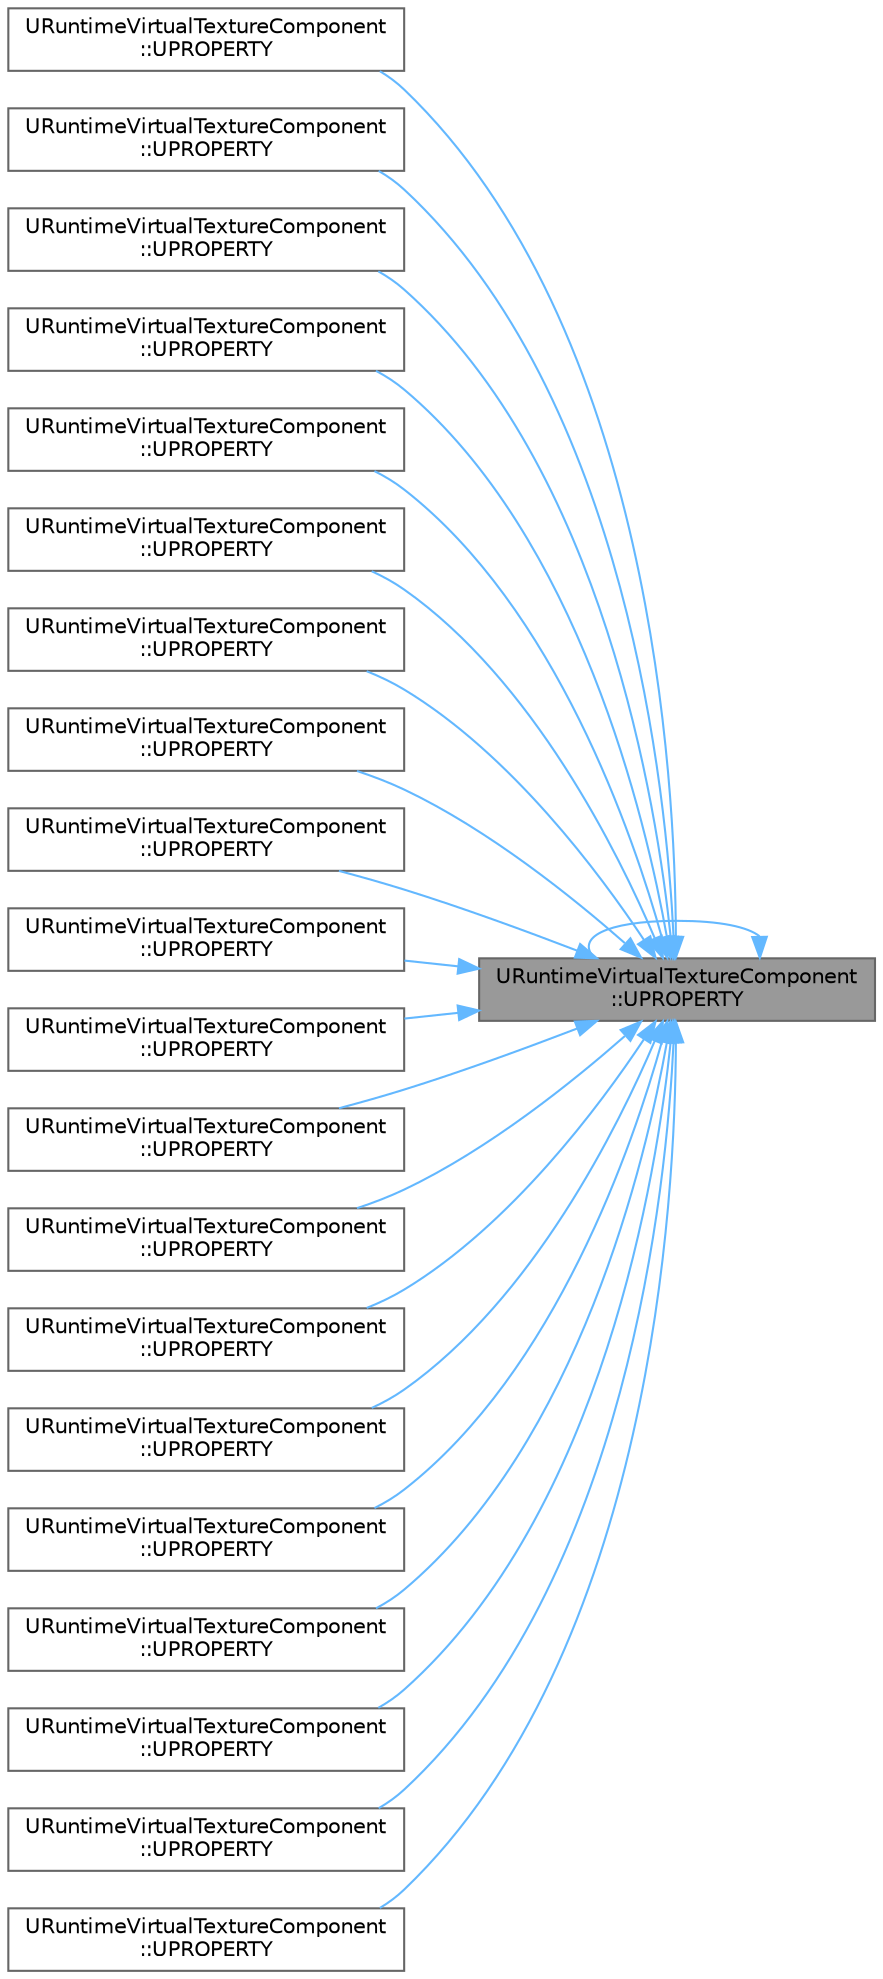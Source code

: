 digraph "URuntimeVirtualTextureComponent::UPROPERTY"
{
 // INTERACTIVE_SVG=YES
 // LATEX_PDF_SIZE
  bgcolor="transparent";
  edge [fontname=Helvetica,fontsize=10,labelfontname=Helvetica,labelfontsize=10];
  node [fontname=Helvetica,fontsize=10,shape=box,height=0.2,width=0.4];
  rankdir="RL";
  Node1 [id="Node000001",label="URuntimeVirtualTextureComponent\l::UPROPERTY",height=0.2,width=0.4,color="gray40", fillcolor="grey60", style="filled", fontcolor="black",tooltip="Actor to align rotation to."];
  Node1 -> Node2 [id="edge1_Node000001_Node000002",dir="back",color="steelblue1",style="solid",tooltip=" "];
  Node2 [id="Node000002",label="URuntimeVirtualTextureComponent\l::UPROPERTY",height=0.2,width=0.4,color="grey40", fillcolor="white", style="filled",URL="$d8/dd3/classURuntimeVirtualTextureComponent.html#a1ccd95be22ba6fedb9f111e356c6d637",tooltip="Placeholder for details customization button."];
  Node1 -> Node3 [id="edge2_Node000001_Node000003",dir="back",color="steelblue1",style="solid",tooltip=" "];
  Node3 [id="Node000003",label="URuntimeVirtualTextureComponent\l::UPROPERTY",height=0.2,width=0.4,color="grey40", fillcolor="white", style="filled",URL="$d8/dd3/classURuntimeVirtualTextureComponent.html#a0f105e9918bacbf5ca211091d7119930",tooltip="Enable the virtual texture only when Nanite is enabled."];
  Node1 -> Node4 [id="edge3_Node000001_Node000004",dir="back",color="steelblue1",style="solid",tooltip=" "];
  Node4 [id="Node000004",label="URuntimeVirtualTextureComponent\l::UPROPERTY",height=0.2,width=0.4,color="grey40", fillcolor="white", style="filled",URL="$d8/dd3/classURuntimeVirtualTextureComponent.html#a6afd5bb0b9acb574484a409394d3102a",tooltip="Hide primitives in the main pass."];
  Node1 -> Node5 [id="edge4_Node000001_Node000005",dir="back",color="steelblue1",style="solid",tooltip=" "];
  Node5 [id="Node000005",label="URuntimeVirtualTextureComponent\l::UPROPERTY",height=0.2,width=0.4,color="grey40", fillcolor="white", style="filled",URL="$d8/dd3/classURuntimeVirtualTextureComponent.html#ada0f8343c9c2a24b6efce3e26068a730",tooltip="Placeholder for details customization button."];
  Node1 -> Node6 [id="edge5_Node000001_Node000006",dir="back",color="steelblue1",style="solid",tooltip=" "];
  Node6 [id="Node000006",label="URuntimeVirtualTextureComponent\l::UPROPERTY",height=0.2,width=0.4,color="grey40", fillcolor="white", style="filled",URL="$d8/dd3/classURuntimeVirtualTextureComponent.html#a724d37a2a719b75a864df32417bd4d53",tooltip=" "];
  Node1 -> Node7 [id="edge6_Node000001_Node000007",dir="back",color="steelblue1",style="solid",tooltip=" "];
  Node7 [id="Node000007",label="URuntimeVirtualTextureComponent\l::UPROPERTY",height=0.2,width=0.4,color="grey40", fillcolor="white", style="filled",URL="$d8/dd3/classURuntimeVirtualTextureComponent.html#ab36519b5f139668ad9ec12f9f142552e",tooltip="Per platform overrides for enabling the virtual texture."];
  Node1 -> Node8 [id="edge7_Node000001_Node000008",dir="back",color="steelblue1",style="solid",tooltip=" "];
  Node8 [id="Node000008",label="URuntimeVirtualTextureComponent\l::UPROPERTY",height=0.2,width=0.4,color="grey40", fillcolor="white", style="filled",URL="$d8/dd3/classURuntimeVirtualTextureComponent.html#a08f34d9652074b69b3a3653cacb6c9a9",tooltip="How aggressively should any relevant lossy compression be applied."];
  Node1 -> Node9 [id="edge8_Node000001_Node000009",dir="back",color="steelblue1",style="solid",tooltip=" "];
  Node9 [id="Node000009",label="URuntimeVirtualTextureComponent\l::UPROPERTY",height=0.2,width=0.4,color="grey40", fillcolor="white", style="filled",URL="$d8/dd3/classURuntimeVirtualTextureComponent.html#a30e18396fd5e2e8afc46e460a0ca78e0",tooltip="The virtual texture object to use."];
  Node1 -> Node10 [id="edge9_Node000001_Node000010",dir="back",color="steelblue1",style="solid",tooltip=" "];
  Node10 [id="Node000010",label="URuntimeVirtualTextureComponent\l::UPROPERTY",height=0.2,width=0.4,color="grey40", fillcolor="white", style="filled",URL="$d8/dd3/classURuntimeVirtualTextureComponent.html#acb122e783030ba0ce12458b57ca3857f",tooltip="Texture object containing streamed low mips."];
  Node1 -> Node1 [id="edge10_Node000001_Node000001",dir="back",color="steelblue1",style="solid",tooltip=" "];
  Node1 -> Node11 [id="edge11_Node000001_Node000011",dir="back",color="steelblue1",style="solid",tooltip=" "];
  Node11 [id="Node000011",label="URuntimeVirtualTextureComponent\l::UPROPERTY",height=0.2,width=0.4,color="grey40", fillcolor="white", style="filled",URL="$d8/dd3/classURuntimeVirtualTextureComponent.html#ac2fda65b45e4afda4e274dcff4549591",tooltip="Set to true to enable scalability settings for the virtual texture."];
  Node1 -> Node12 [id="edge12_Node000001_Node000012",dir="back",color="steelblue1",style="solid",tooltip=" "];
  Node12 [id="Node000012",label="URuntimeVirtualTextureComponent\l::UPROPERTY",height=0.2,width=0.4,color="grey40", fillcolor="white", style="filled",URL="$d8/dd3/classURuntimeVirtualTextureComponent.html#a08ca35e18469c352b6e27ea9d26d4f3e",tooltip="If the Bounds Align Actor is a Landscape then this will snap the bounds so that virtual texture texel..."];
  Node1 -> Node13 [id="edge13_Node000001_Node000013",dir="back",color="steelblue1",style="solid",tooltip=" "];
  Node13 [id="Node000013",label="URuntimeVirtualTextureComponent\l::UPROPERTY",height=0.2,width=0.4,color="grey40", fillcolor="white", style="filled",URL="$d8/dd3/classURuntimeVirtualTextureComponent.html#a3cd3bd0fd880507917b33c4399cccec3",tooltip="Use a minimum material quality to determine if we enable the virtual texture."];
  Node1 -> Node14 [id="edge14_Node000001_Node000014",dir="back",color="steelblue1",style="solid",tooltip=" "];
  Node14 [id="Node000014",label="URuntimeVirtualTextureComponent\l::UPROPERTY",height=0.2,width=0.4,color="grey40", fillcolor="white", style="filled",URL="$d8/dd3/classURuntimeVirtualTextureComponent.html#a2e2df71aebb6a59c2022c87e22b493f7",tooltip="Build the streaming low mips using a fixed color."];
  Node1 -> Node15 [id="edge15_Node000001_Node000015",dir="back",color="steelblue1",style="solid",tooltip=" "];
  Node15 [id="Node000015",label="URuntimeVirtualTextureComponent\l::UPROPERTY",height=0.2,width=0.4,color="grey40", fillcolor="white", style="filled",URL="$d8/dd3/classURuntimeVirtualTextureComponent.html#a87f748be8dfcc3f682820720d6504dc3",tooltip="Whenever streaming low mips are in use, only show the streaming mips and never show runtime generated..."];
  Node1 -> Node16 [id="edge16_Node000001_Node000016",dir="back",color="steelblue1",style="solid",tooltip=" "];
  Node16 [id="Node000016",label="URuntimeVirtualTextureComponent\l::UPROPERTY",height=0.2,width=0.4,color="grey40", fillcolor="white", style="filled",URL="$d8/dd3/classURuntimeVirtualTextureComponent.html#af1d801cc67ddddb256c212b08c8e2f45",tooltip="The minimum material quality for which we enable the virtual texture."];
  Node1 -> Node17 [id="edge17_Node000001_Node000017",dir="back",color="steelblue1",style="solid",tooltip=" "];
  Node17 [id="Node000017",label="URuntimeVirtualTextureComponent\l::UPROPERTY",height=0.2,width=0.4,color="grey40", fillcolor="white", style="filled",URL="$d8/dd3/classURuntimeVirtualTextureComponent.html#afa3e05f3289eef7f49a4bd7f91b40379",tooltip="Use streaming low mips when rendering this runtime virtual texture in the editor."];
  Node1 -> Node18 [id="edge18_Node000001_Node000018",dir="back",color="steelblue1",style="solid",tooltip=" "];
  Node18 [id="Node000018",label="URuntimeVirtualTextureComponent\l::UPROPERTY",height=0.2,width=0.4,color="grey40", fillcolor="white", style="filled",URL="$d8/dd3/classURuntimeVirtualTextureComponent.html#a1f13dfc75e0f39f09f16fc30a38d1297",tooltip="Fixed color to use when building the streaming low mips."];
  Node1 -> Node19 [id="edge19_Node000001_Node000019",dir="back",color="steelblue1",style="solid",tooltip=" "];
  Node19 [id="Node000019",label="URuntimeVirtualTextureComponent\l::UPROPERTY",height=0.2,width=0.4,color="grey40", fillcolor="white", style="filled",URL="$d8/dd3/classURuntimeVirtualTextureComponent.html#ad46e75656e3e1031585e23579ffab4ab",tooltip="Amount to expand the Bounds during calculation."];
  Node1 -> Node20 [id="edge20_Node000001_Node000020",dir="back",color="steelblue1",style="solid",tooltip=" "];
  Node20 [id="Node000020",label="URuntimeVirtualTextureComponent\l::UPROPERTY",height=0.2,width=0.4,color="grey40", fillcolor="white", style="filled",URL="$d8/dd3/classURuntimeVirtualTextureComponent.html#a985a6e8264e7a90d3832a66e9707ad90",tooltip="Number of streaming low mips to build for the virtual texture."];
  Node1 -> Node21 [id="edge21_Node000001_Node000021",dir="back",color="steelblue1",style="solid",tooltip=" "];
  Node21 [id="Node000021",label="URuntimeVirtualTextureComponent\l::UPROPERTY",height=0.2,width=0.4,color="grey40", fillcolor="white", style="filled",URL="$d8/dd3/classURuntimeVirtualTextureComponent.html#ac52f39c53208c1c948698b477e8f75bf",tooltip="Group index of the scalability settings to use for the virtual texture."];
}
